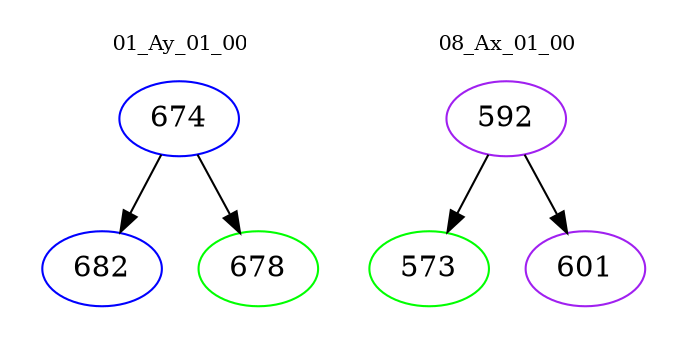 digraph{
subgraph cluster_0 {
color = white
label = "01_Ay_01_00";
fontsize=10;
T0_674 [label="674", color="blue"]
T0_674 -> T0_682 [color="black"]
T0_682 [label="682", color="blue"]
T0_674 -> T0_678 [color="black"]
T0_678 [label="678", color="green"]
}
subgraph cluster_1 {
color = white
label = "08_Ax_01_00";
fontsize=10;
T1_592 [label="592", color="purple"]
T1_592 -> T1_573 [color="black"]
T1_573 [label="573", color="green"]
T1_592 -> T1_601 [color="black"]
T1_601 [label="601", color="purple"]
}
}
